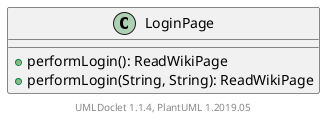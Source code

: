 @startuml

    class LoginPage [[LoginPage.html]] {
        +performLogin(): ReadWikiPage
        +performLogin(String, String): ReadWikiPage
    }


    center footer UMLDoclet 1.1.4, PlantUML 1.2019.05
@enduml

